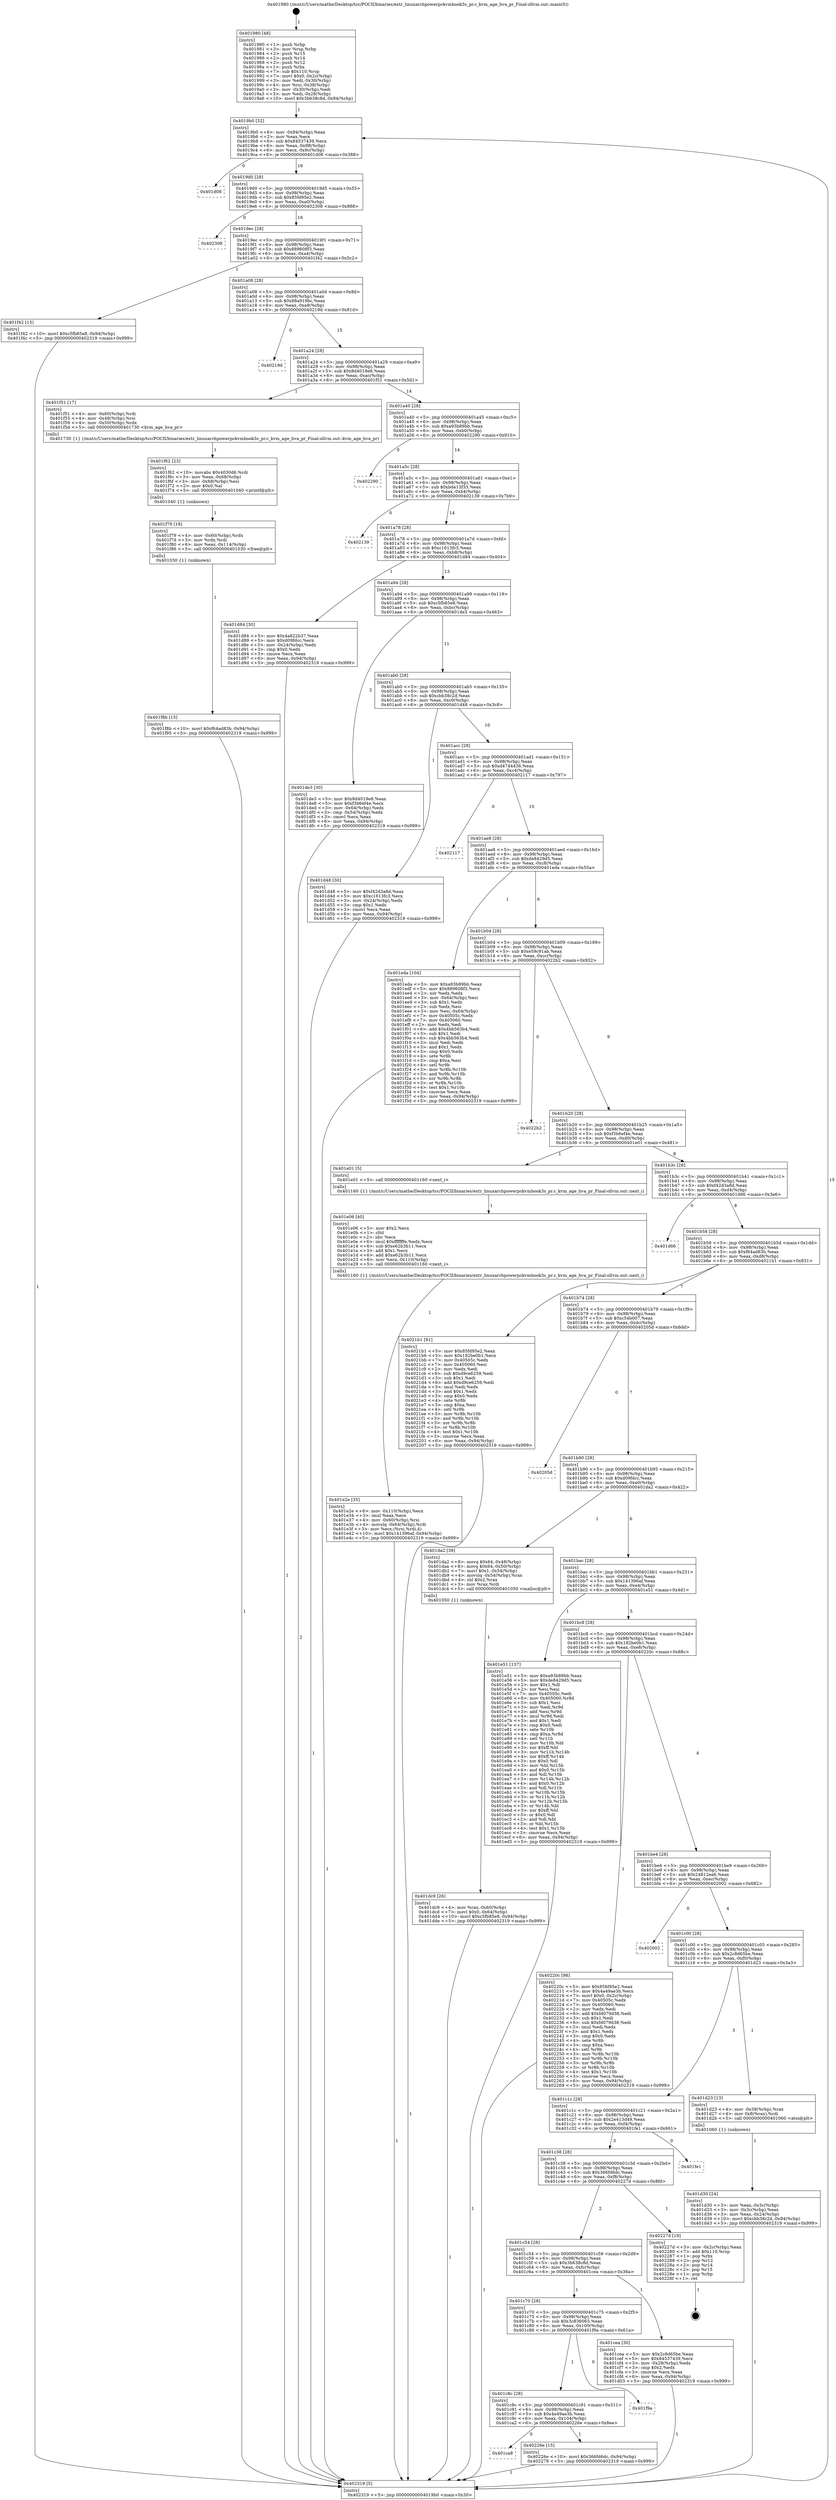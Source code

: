 digraph "0x401980" {
  label = "0x401980 (/mnt/c/Users/mathe/Desktop/tcc/POCII/binaries/extr_linuxarchpowerpckvmbook3s_pr.c_kvm_age_hva_pr_Final-ollvm.out::main(0))"
  labelloc = "t"
  node[shape=record]

  Entry [label="",width=0.3,height=0.3,shape=circle,fillcolor=black,style=filled]
  "0x4019b0" [label="{
     0x4019b0 [32]\l
     | [instrs]\l
     &nbsp;&nbsp;0x4019b0 \<+6\>: mov -0x94(%rbp),%eax\l
     &nbsp;&nbsp;0x4019b6 \<+2\>: mov %eax,%ecx\l
     &nbsp;&nbsp;0x4019b8 \<+6\>: sub $0x84537439,%ecx\l
     &nbsp;&nbsp;0x4019be \<+6\>: mov %eax,-0x98(%rbp)\l
     &nbsp;&nbsp;0x4019c4 \<+6\>: mov %ecx,-0x9c(%rbp)\l
     &nbsp;&nbsp;0x4019ca \<+6\>: je 0000000000401d08 \<main+0x388\>\l
  }"]
  "0x401d08" [label="{
     0x401d08\l
  }", style=dashed]
  "0x4019d0" [label="{
     0x4019d0 [28]\l
     | [instrs]\l
     &nbsp;&nbsp;0x4019d0 \<+5\>: jmp 00000000004019d5 \<main+0x55\>\l
     &nbsp;&nbsp;0x4019d5 \<+6\>: mov -0x98(%rbp),%eax\l
     &nbsp;&nbsp;0x4019db \<+5\>: sub $0x85fd95e2,%eax\l
     &nbsp;&nbsp;0x4019e0 \<+6\>: mov %eax,-0xa0(%rbp)\l
     &nbsp;&nbsp;0x4019e6 \<+6\>: je 0000000000402308 \<main+0x988\>\l
  }"]
  Exit [label="",width=0.3,height=0.3,shape=circle,fillcolor=black,style=filled,peripheries=2]
  "0x402308" [label="{
     0x402308\l
  }", style=dashed]
  "0x4019ec" [label="{
     0x4019ec [28]\l
     | [instrs]\l
     &nbsp;&nbsp;0x4019ec \<+5\>: jmp 00000000004019f1 \<main+0x71\>\l
     &nbsp;&nbsp;0x4019f1 \<+6\>: mov -0x98(%rbp),%eax\l
     &nbsp;&nbsp;0x4019f7 \<+5\>: sub $0x889608f3,%eax\l
     &nbsp;&nbsp;0x4019fc \<+6\>: mov %eax,-0xa4(%rbp)\l
     &nbsp;&nbsp;0x401a02 \<+6\>: je 0000000000401f42 \<main+0x5c2\>\l
  }"]
  "0x401ca8" [label="{
     0x401ca8\l
  }", style=dashed]
  "0x401f42" [label="{
     0x401f42 [15]\l
     | [instrs]\l
     &nbsp;&nbsp;0x401f42 \<+10\>: movl $0xc5fb85e8,-0x94(%rbp)\l
     &nbsp;&nbsp;0x401f4c \<+5\>: jmp 0000000000402319 \<main+0x999\>\l
  }"]
  "0x401a08" [label="{
     0x401a08 [28]\l
     | [instrs]\l
     &nbsp;&nbsp;0x401a08 \<+5\>: jmp 0000000000401a0d \<main+0x8d\>\l
     &nbsp;&nbsp;0x401a0d \<+6\>: mov -0x98(%rbp),%eax\l
     &nbsp;&nbsp;0x401a13 \<+5\>: sub $0x88a919bc,%eax\l
     &nbsp;&nbsp;0x401a18 \<+6\>: mov %eax,-0xa8(%rbp)\l
     &nbsp;&nbsp;0x401a1e \<+6\>: je 000000000040219d \<main+0x81d\>\l
  }"]
  "0x40226e" [label="{
     0x40226e [15]\l
     | [instrs]\l
     &nbsp;&nbsp;0x40226e \<+10\>: movl $0x366fd6dc,-0x94(%rbp)\l
     &nbsp;&nbsp;0x402278 \<+5\>: jmp 0000000000402319 \<main+0x999\>\l
  }"]
  "0x40219d" [label="{
     0x40219d\l
  }", style=dashed]
  "0x401a24" [label="{
     0x401a24 [28]\l
     | [instrs]\l
     &nbsp;&nbsp;0x401a24 \<+5\>: jmp 0000000000401a29 \<main+0xa9\>\l
     &nbsp;&nbsp;0x401a29 \<+6\>: mov -0x98(%rbp),%eax\l
     &nbsp;&nbsp;0x401a2f \<+5\>: sub $0x8d4019e8,%eax\l
     &nbsp;&nbsp;0x401a34 \<+6\>: mov %eax,-0xac(%rbp)\l
     &nbsp;&nbsp;0x401a3a \<+6\>: je 0000000000401f51 \<main+0x5d1\>\l
  }"]
  "0x401c8c" [label="{
     0x401c8c [28]\l
     | [instrs]\l
     &nbsp;&nbsp;0x401c8c \<+5\>: jmp 0000000000401c91 \<main+0x311\>\l
     &nbsp;&nbsp;0x401c91 \<+6\>: mov -0x98(%rbp),%eax\l
     &nbsp;&nbsp;0x401c97 \<+5\>: sub $0x4a49ae3b,%eax\l
     &nbsp;&nbsp;0x401c9c \<+6\>: mov %eax,-0x104(%rbp)\l
     &nbsp;&nbsp;0x401ca2 \<+6\>: je 000000000040226e \<main+0x8ee\>\l
  }"]
  "0x401f51" [label="{
     0x401f51 [17]\l
     | [instrs]\l
     &nbsp;&nbsp;0x401f51 \<+4\>: mov -0x60(%rbp),%rdi\l
     &nbsp;&nbsp;0x401f55 \<+4\>: mov -0x48(%rbp),%rsi\l
     &nbsp;&nbsp;0x401f59 \<+4\>: mov -0x50(%rbp),%rdx\l
     &nbsp;&nbsp;0x401f5d \<+5\>: call 0000000000401730 \<kvm_age_hva_pr\>\l
     | [calls]\l
     &nbsp;&nbsp;0x401730 \{1\} (/mnt/c/Users/mathe/Desktop/tcc/POCII/binaries/extr_linuxarchpowerpckvmbook3s_pr.c_kvm_age_hva_pr_Final-ollvm.out::kvm_age_hva_pr)\l
  }"]
  "0x401a40" [label="{
     0x401a40 [28]\l
     | [instrs]\l
     &nbsp;&nbsp;0x401a40 \<+5\>: jmp 0000000000401a45 \<main+0xc5\>\l
     &nbsp;&nbsp;0x401a45 \<+6\>: mov -0x98(%rbp),%eax\l
     &nbsp;&nbsp;0x401a4b \<+5\>: sub $0xa93b89bb,%eax\l
     &nbsp;&nbsp;0x401a50 \<+6\>: mov %eax,-0xb0(%rbp)\l
     &nbsp;&nbsp;0x401a56 \<+6\>: je 0000000000402290 \<main+0x910\>\l
  }"]
  "0x401f9a" [label="{
     0x401f9a\l
  }", style=dashed]
  "0x402290" [label="{
     0x402290\l
  }", style=dashed]
  "0x401a5c" [label="{
     0x401a5c [28]\l
     | [instrs]\l
     &nbsp;&nbsp;0x401a5c \<+5\>: jmp 0000000000401a61 \<main+0xe1\>\l
     &nbsp;&nbsp;0x401a61 \<+6\>: mov -0x98(%rbp),%eax\l
     &nbsp;&nbsp;0x401a67 \<+5\>: sub $0xbde13f33,%eax\l
     &nbsp;&nbsp;0x401a6c \<+6\>: mov %eax,-0xb4(%rbp)\l
     &nbsp;&nbsp;0x401a72 \<+6\>: je 0000000000402139 \<main+0x7b9\>\l
  }"]
  "0x401f8b" [label="{
     0x401f8b [15]\l
     | [instrs]\l
     &nbsp;&nbsp;0x401f8b \<+10\>: movl $0xf64ad83b,-0x94(%rbp)\l
     &nbsp;&nbsp;0x401f95 \<+5\>: jmp 0000000000402319 \<main+0x999\>\l
  }"]
  "0x402139" [label="{
     0x402139\l
  }", style=dashed]
  "0x401a78" [label="{
     0x401a78 [28]\l
     | [instrs]\l
     &nbsp;&nbsp;0x401a78 \<+5\>: jmp 0000000000401a7d \<main+0xfd\>\l
     &nbsp;&nbsp;0x401a7d \<+6\>: mov -0x98(%rbp),%eax\l
     &nbsp;&nbsp;0x401a83 \<+5\>: sub $0xc1613fc3,%eax\l
     &nbsp;&nbsp;0x401a88 \<+6\>: mov %eax,-0xb8(%rbp)\l
     &nbsp;&nbsp;0x401a8e \<+6\>: je 0000000000401d84 \<main+0x404\>\l
  }"]
  "0x401f79" [label="{
     0x401f79 [18]\l
     | [instrs]\l
     &nbsp;&nbsp;0x401f79 \<+4\>: mov -0x60(%rbp),%rdx\l
     &nbsp;&nbsp;0x401f7d \<+3\>: mov %rdx,%rdi\l
     &nbsp;&nbsp;0x401f80 \<+6\>: mov %eax,-0x114(%rbp)\l
     &nbsp;&nbsp;0x401f86 \<+5\>: call 0000000000401030 \<free@plt\>\l
     | [calls]\l
     &nbsp;&nbsp;0x401030 \{1\} (unknown)\l
  }"]
  "0x401d84" [label="{
     0x401d84 [30]\l
     | [instrs]\l
     &nbsp;&nbsp;0x401d84 \<+5\>: mov $0x4a822b37,%eax\l
     &nbsp;&nbsp;0x401d89 \<+5\>: mov $0xd09fdcc,%ecx\l
     &nbsp;&nbsp;0x401d8e \<+3\>: mov -0x24(%rbp),%edx\l
     &nbsp;&nbsp;0x401d91 \<+3\>: cmp $0x0,%edx\l
     &nbsp;&nbsp;0x401d94 \<+3\>: cmove %ecx,%eax\l
     &nbsp;&nbsp;0x401d97 \<+6\>: mov %eax,-0x94(%rbp)\l
     &nbsp;&nbsp;0x401d9d \<+5\>: jmp 0000000000402319 \<main+0x999\>\l
  }"]
  "0x401a94" [label="{
     0x401a94 [28]\l
     | [instrs]\l
     &nbsp;&nbsp;0x401a94 \<+5\>: jmp 0000000000401a99 \<main+0x119\>\l
     &nbsp;&nbsp;0x401a99 \<+6\>: mov -0x98(%rbp),%eax\l
     &nbsp;&nbsp;0x401a9f \<+5\>: sub $0xc5fb85e8,%eax\l
     &nbsp;&nbsp;0x401aa4 \<+6\>: mov %eax,-0xbc(%rbp)\l
     &nbsp;&nbsp;0x401aaa \<+6\>: je 0000000000401de3 \<main+0x463\>\l
  }"]
  "0x401f62" [label="{
     0x401f62 [23]\l
     | [instrs]\l
     &nbsp;&nbsp;0x401f62 \<+10\>: movabs $0x4030d6,%rdi\l
     &nbsp;&nbsp;0x401f6c \<+3\>: mov %eax,-0x68(%rbp)\l
     &nbsp;&nbsp;0x401f6f \<+3\>: mov -0x68(%rbp),%esi\l
     &nbsp;&nbsp;0x401f72 \<+2\>: mov $0x0,%al\l
     &nbsp;&nbsp;0x401f74 \<+5\>: call 0000000000401040 \<printf@plt\>\l
     | [calls]\l
     &nbsp;&nbsp;0x401040 \{1\} (unknown)\l
  }"]
  "0x401de3" [label="{
     0x401de3 [30]\l
     | [instrs]\l
     &nbsp;&nbsp;0x401de3 \<+5\>: mov $0x8d4019e8,%eax\l
     &nbsp;&nbsp;0x401de8 \<+5\>: mov $0xf3b6ef4e,%ecx\l
     &nbsp;&nbsp;0x401ded \<+3\>: mov -0x64(%rbp),%edx\l
     &nbsp;&nbsp;0x401df0 \<+3\>: cmp -0x54(%rbp),%edx\l
     &nbsp;&nbsp;0x401df3 \<+3\>: cmovl %ecx,%eax\l
     &nbsp;&nbsp;0x401df6 \<+6\>: mov %eax,-0x94(%rbp)\l
     &nbsp;&nbsp;0x401dfc \<+5\>: jmp 0000000000402319 \<main+0x999\>\l
  }"]
  "0x401ab0" [label="{
     0x401ab0 [28]\l
     | [instrs]\l
     &nbsp;&nbsp;0x401ab0 \<+5\>: jmp 0000000000401ab5 \<main+0x135\>\l
     &nbsp;&nbsp;0x401ab5 \<+6\>: mov -0x98(%rbp),%eax\l
     &nbsp;&nbsp;0x401abb \<+5\>: sub $0xcbb38c2d,%eax\l
     &nbsp;&nbsp;0x401ac0 \<+6\>: mov %eax,-0xc0(%rbp)\l
     &nbsp;&nbsp;0x401ac6 \<+6\>: je 0000000000401d48 \<main+0x3c8\>\l
  }"]
  "0x401e2e" [label="{
     0x401e2e [35]\l
     | [instrs]\l
     &nbsp;&nbsp;0x401e2e \<+6\>: mov -0x110(%rbp),%ecx\l
     &nbsp;&nbsp;0x401e34 \<+3\>: imul %eax,%ecx\l
     &nbsp;&nbsp;0x401e37 \<+4\>: mov -0x60(%rbp),%rsi\l
     &nbsp;&nbsp;0x401e3b \<+4\>: movslq -0x64(%rbp),%rdi\l
     &nbsp;&nbsp;0x401e3f \<+3\>: mov %ecx,(%rsi,%rdi,4)\l
     &nbsp;&nbsp;0x401e42 \<+10\>: movl $0x141396af,-0x94(%rbp)\l
     &nbsp;&nbsp;0x401e4c \<+5\>: jmp 0000000000402319 \<main+0x999\>\l
  }"]
  "0x401d48" [label="{
     0x401d48 [30]\l
     | [instrs]\l
     &nbsp;&nbsp;0x401d48 \<+5\>: mov $0xf42d3a8d,%eax\l
     &nbsp;&nbsp;0x401d4d \<+5\>: mov $0xc1613fc3,%ecx\l
     &nbsp;&nbsp;0x401d52 \<+3\>: mov -0x24(%rbp),%edx\l
     &nbsp;&nbsp;0x401d55 \<+3\>: cmp $0x1,%edx\l
     &nbsp;&nbsp;0x401d58 \<+3\>: cmovl %ecx,%eax\l
     &nbsp;&nbsp;0x401d5b \<+6\>: mov %eax,-0x94(%rbp)\l
     &nbsp;&nbsp;0x401d61 \<+5\>: jmp 0000000000402319 \<main+0x999\>\l
  }"]
  "0x401acc" [label="{
     0x401acc [28]\l
     | [instrs]\l
     &nbsp;&nbsp;0x401acc \<+5\>: jmp 0000000000401ad1 \<main+0x151\>\l
     &nbsp;&nbsp;0x401ad1 \<+6\>: mov -0x98(%rbp),%eax\l
     &nbsp;&nbsp;0x401ad7 \<+5\>: sub $0xd4744436,%eax\l
     &nbsp;&nbsp;0x401adc \<+6\>: mov %eax,-0xc4(%rbp)\l
     &nbsp;&nbsp;0x401ae2 \<+6\>: je 0000000000402117 \<main+0x797\>\l
  }"]
  "0x401e06" [label="{
     0x401e06 [40]\l
     | [instrs]\l
     &nbsp;&nbsp;0x401e06 \<+5\>: mov $0x2,%ecx\l
     &nbsp;&nbsp;0x401e0b \<+1\>: cltd\l
     &nbsp;&nbsp;0x401e0c \<+2\>: idiv %ecx\l
     &nbsp;&nbsp;0x401e0e \<+6\>: imul $0xfffffffe,%edx,%ecx\l
     &nbsp;&nbsp;0x401e14 \<+6\>: sub $0xe62b3b11,%ecx\l
     &nbsp;&nbsp;0x401e1a \<+3\>: add $0x1,%ecx\l
     &nbsp;&nbsp;0x401e1d \<+6\>: add $0xe62b3b11,%ecx\l
     &nbsp;&nbsp;0x401e23 \<+6\>: mov %ecx,-0x110(%rbp)\l
     &nbsp;&nbsp;0x401e29 \<+5\>: call 0000000000401160 \<next_i\>\l
     | [calls]\l
     &nbsp;&nbsp;0x401160 \{1\} (/mnt/c/Users/mathe/Desktop/tcc/POCII/binaries/extr_linuxarchpowerpckvmbook3s_pr.c_kvm_age_hva_pr_Final-ollvm.out::next_i)\l
  }"]
  "0x402117" [label="{
     0x402117\l
  }", style=dashed]
  "0x401ae8" [label="{
     0x401ae8 [28]\l
     | [instrs]\l
     &nbsp;&nbsp;0x401ae8 \<+5\>: jmp 0000000000401aed \<main+0x16d\>\l
     &nbsp;&nbsp;0x401aed \<+6\>: mov -0x98(%rbp),%eax\l
     &nbsp;&nbsp;0x401af3 \<+5\>: sub $0xde8429d5,%eax\l
     &nbsp;&nbsp;0x401af8 \<+6\>: mov %eax,-0xc8(%rbp)\l
     &nbsp;&nbsp;0x401afe \<+6\>: je 0000000000401eda \<main+0x55a\>\l
  }"]
  "0x401dc9" [label="{
     0x401dc9 [26]\l
     | [instrs]\l
     &nbsp;&nbsp;0x401dc9 \<+4\>: mov %rax,-0x60(%rbp)\l
     &nbsp;&nbsp;0x401dcd \<+7\>: movl $0x0,-0x64(%rbp)\l
     &nbsp;&nbsp;0x401dd4 \<+10\>: movl $0xc5fb85e8,-0x94(%rbp)\l
     &nbsp;&nbsp;0x401dde \<+5\>: jmp 0000000000402319 \<main+0x999\>\l
  }"]
  "0x401eda" [label="{
     0x401eda [104]\l
     | [instrs]\l
     &nbsp;&nbsp;0x401eda \<+5\>: mov $0xa93b89bb,%eax\l
     &nbsp;&nbsp;0x401edf \<+5\>: mov $0x889608f3,%ecx\l
     &nbsp;&nbsp;0x401ee4 \<+2\>: xor %edx,%edx\l
     &nbsp;&nbsp;0x401ee6 \<+3\>: mov -0x64(%rbp),%esi\l
     &nbsp;&nbsp;0x401ee9 \<+3\>: sub $0x1,%edx\l
     &nbsp;&nbsp;0x401eec \<+2\>: sub %edx,%esi\l
     &nbsp;&nbsp;0x401eee \<+3\>: mov %esi,-0x64(%rbp)\l
     &nbsp;&nbsp;0x401ef1 \<+7\>: mov 0x40505c,%edx\l
     &nbsp;&nbsp;0x401ef8 \<+7\>: mov 0x405060,%esi\l
     &nbsp;&nbsp;0x401eff \<+2\>: mov %edx,%edi\l
     &nbsp;&nbsp;0x401f01 \<+6\>: add $0x4bb563b4,%edi\l
     &nbsp;&nbsp;0x401f07 \<+3\>: sub $0x1,%edi\l
     &nbsp;&nbsp;0x401f0a \<+6\>: sub $0x4bb563b4,%edi\l
     &nbsp;&nbsp;0x401f10 \<+3\>: imul %edi,%edx\l
     &nbsp;&nbsp;0x401f13 \<+3\>: and $0x1,%edx\l
     &nbsp;&nbsp;0x401f16 \<+3\>: cmp $0x0,%edx\l
     &nbsp;&nbsp;0x401f19 \<+4\>: sete %r8b\l
     &nbsp;&nbsp;0x401f1d \<+3\>: cmp $0xa,%esi\l
     &nbsp;&nbsp;0x401f20 \<+4\>: setl %r9b\l
     &nbsp;&nbsp;0x401f24 \<+3\>: mov %r8b,%r10b\l
     &nbsp;&nbsp;0x401f27 \<+3\>: and %r9b,%r10b\l
     &nbsp;&nbsp;0x401f2a \<+3\>: xor %r9b,%r8b\l
     &nbsp;&nbsp;0x401f2d \<+3\>: or %r8b,%r10b\l
     &nbsp;&nbsp;0x401f30 \<+4\>: test $0x1,%r10b\l
     &nbsp;&nbsp;0x401f34 \<+3\>: cmovne %ecx,%eax\l
     &nbsp;&nbsp;0x401f37 \<+6\>: mov %eax,-0x94(%rbp)\l
     &nbsp;&nbsp;0x401f3d \<+5\>: jmp 0000000000402319 \<main+0x999\>\l
  }"]
  "0x401b04" [label="{
     0x401b04 [28]\l
     | [instrs]\l
     &nbsp;&nbsp;0x401b04 \<+5\>: jmp 0000000000401b09 \<main+0x189\>\l
     &nbsp;&nbsp;0x401b09 \<+6\>: mov -0x98(%rbp),%eax\l
     &nbsp;&nbsp;0x401b0f \<+5\>: sub $0xe59c91ab,%eax\l
     &nbsp;&nbsp;0x401b14 \<+6\>: mov %eax,-0xcc(%rbp)\l
     &nbsp;&nbsp;0x401b1a \<+6\>: je 00000000004022b2 \<main+0x932\>\l
  }"]
  "0x401d30" [label="{
     0x401d30 [24]\l
     | [instrs]\l
     &nbsp;&nbsp;0x401d30 \<+3\>: mov %eax,-0x3c(%rbp)\l
     &nbsp;&nbsp;0x401d33 \<+3\>: mov -0x3c(%rbp),%eax\l
     &nbsp;&nbsp;0x401d36 \<+3\>: mov %eax,-0x24(%rbp)\l
     &nbsp;&nbsp;0x401d39 \<+10\>: movl $0xcbb38c2d,-0x94(%rbp)\l
     &nbsp;&nbsp;0x401d43 \<+5\>: jmp 0000000000402319 \<main+0x999\>\l
  }"]
  "0x4022b2" [label="{
     0x4022b2\l
  }", style=dashed]
  "0x401b20" [label="{
     0x401b20 [28]\l
     | [instrs]\l
     &nbsp;&nbsp;0x401b20 \<+5\>: jmp 0000000000401b25 \<main+0x1a5\>\l
     &nbsp;&nbsp;0x401b25 \<+6\>: mov -0x98(%rbp),%eax\l
     &nbsp;&nbsp;0x401b2b \<+5\>: sub $0xf3b6ef4e,%eax\l
     &nbsp;&nbsp;0x401b30 \<+6\>: mov %eax,-0xd0(%rbp)\l
     &nbsp;&nbsp;0x401b36 \<+6\>: je 0000000000401e01 \<main+0x481\>\l
  }"]
  "0x401980" [label="{
     0x401980 [48]\l
     | [instrs]\l
     &nbsp;&nbsp;0x401980 \<+1\>: push %rbp\l
     &nbsp;&nbsp;0x401981 \<+3\>: mov %rsp,%rbp\l
     &nbsp;&nbsp;0x401984 \<+2\>: push %r15\l
     &nbsp;&nbsp;0x401986 \<+2\>: push %r14\l
     &nbsp;&nbsp;0x401988 \<+2\>: push %r12\l
     &nbsp;&nbsp;0x40198a \<+1\>: push %rbx\l
     &nbsp;&nbsp;0x40198b \<+7\>: sub $0x110,%rsp\l
     &nbsp;&nbsp;0x401992 \<+7\>: movl $0x0,-0x2c(%rbp)\l
     &nbsp;&nbsp;0x401999 \<+3\>: mov %edi,-0x30(%rbp)\l
     &nbsp;&nbsp;0x40199c \<+4\>: mov %rsi,-0x38(%rbp)\l
     &nbsp;&nbsp;0x4019a0 \<+3\>: mov -0x30(%rbp),%edi\l
     &nbsp;&nbsp;0x4019a3 \<+3\>: mov %edi,-0x28(%rbp)\l
     &nbsp;&nbsp;0x4019a6 \<+10\>: movl $0x3b638c8d,-0x94(%rbp)\l
  }"]
  "0x401e01" [label="{
     0x401e01 [5]\l
     | [instrs]\l
     &nbsp;&nbsp;0x401e01 \<+5\>: call 0000000000401160 \<next_i\>\l
     | [calls]\l
     &nbsp;&nbsp;0x401160 \{1\} (/mnt/c/Users/mathe/Desktop/tcc/POCII/binaries/extr_linuxarchpowerpckvmbook3s_pr.c_kvm_age_hva_pr_Final-ollvm.out::next_i)\l
  }"]
  "0x401b3c" [label="{
     0x401b3c [28]\l
     | [instrs]\l
     &nbsp;&nbsp;0x401b3c \<+5\>: jmp 0000000000401b41 \<main+0x1c1\>\l
     &nbsp;&nbsp;0x401b41 \<+6\>: mov -0x98(%rbp),%eax\l
     &nbsp;&nbsp;0x401b47 \<+5\>: sub $0xf42d3a8d,%eax\l
     &nbsp;&nbsp;0x401b4c \<+6\>: mov %eax,-0xd4(%rbp)\l
     &nbsp;&nbsp;0x401b52 \<+6\>: je 0000000000401d66 \<main+0x3e6\>\l
  }"]
  "0x402319" [label="{
     0x402319 [5]\l
     | [instrs]\l
     &nbsp;&nbsp;0x402319 \<+5\>: jmp 00000000004019b0 \<main+0x30\>\l
  }"]
  "0x401d66" [label="{
     0x401d66\l
  }", style=dashed]
  "0x401b58" [label="{
     0x401b58 [28]\l
     | [instrs]\l
     &nbsp;&nbsp;0x401b58 \<+5\>: jmp 0000000000401b5d \<main+0x1dd\>\l
     &nbsp;&nbsp;0x401b5d \<+6\>: mov -0x98(%rbp),%eax\l
     &nbsp;&nbsp;0x401b63 \<+5\>: sub $0xf64ad83b,%eax\l
     &nbsp;&nbsp;0x401b68 \<+6\>: mov %eax,-0xd8(%rbp)\l
     &nbsp;&nbsp;0x401b6e \<+6\>: je 00000000004021b1 \<main+0x831\>\l
  }"]
  "0x401c70" [label="{
     0x401c70 [28]\l
     | [instrs]\l
     &nbsp;&nbsp;0x401c70 \<+5\>: jmp 0000000000401c75 \<main+0x2f5\>\l
     &nbsp;&nbsp;0x401c75 \<+6\>: mov -0x98(%rbp),%eax\l
     &nbsp;&nbsp;0x401c7b \<+5\>: sub $0x3c836063,%eax\l
     &nbsp;&nbsp;0x401c80 \<+6\>: mov %eax,-0x100(%rbp)\l
     &nbsp;&nbsp;0x401c86 \<+6\>: je 0000000000401f9a \<main+0x61a\>\l
  }"]
  "0x4021b1" [label="{
     0x4021b1 [91]\l
     | [instrs]\l
     &nbsp;&nbsp;0x4021b1 \<+5\>: mov $0x85fd95e2,%eax\l
     &nbsp;&nbsp;0x4021b6 \<+5\>: mov $0x182be0b1,%ecx\l
     &nbsp;&nbsp;0x4021bb \<+7\>: mov 0x40505c,%edx\l
     &nbsp;&nbsp;0x4021c2 \<+7\>: mov 0x405060,%esi\l
     &nbsp;&nbsp;0x4021c9 \<+2\>: mov %edx,%edi\l
     &nbsp;&nbsp;0x4021cb \<+6\>: sub $0xd9ce6259,%edi\l
     &nbsp;&nbsp;0x4021d1 \<+3\>: sub $0x1,%edi\l
     &nbsp;&nbsp;0x4021d4 \<+6\>: add $0xd9ce6259,%edi\l
     &nbsp;&nbsp;0x4021da \<+3\>: imul %edi,%edx\l
     &nbsp;&nbsp;0x4021dd \<+3\>: and $0x1,%edx\l
     &nbsp;&nbsp;0x4021e0 \<+3\>: cmp $0x0,%edx\l
     &nbsp;&nbsp;0x4021e3 \<+4\>: sete %r8b\l
     &nbsp;&nbsp;0x4021e7 \<+3\>: cmp $0xa,%esi\l
     &nbsp;&nbsp;0x4021ea \<+4\>: setl %r9b\l
     &nbsp;&nbsp;0x4021ee \<+3\>: mov %r8b,%r10b\l
     &nbsp;&nbsp;0x4021f1 \<+3\>: and %r9b,%r10b\l
     &nbsp;&nbsp;0x4021f4 \<+3\>: xor %r9b,%r8b\l
     &nbsp;&nbsp;0x4021f7 \<+3\>: or %r8b,%r10b\l
     &nbsp;&nbsp;0x4021fa \<+4\>: test $0x1,%r10b\l
     &nbsp;&nbsp;0x4021fe \<+3\>: cmovne %ecx,%eax\l
     &nbsp;&nbsp;0x402201 \<+6\>: mov %eax,-0x94(%rbp)\l
     &nbsp;&nbsp;0x402207 \<+5\>: jmp 0000000000402319 \<main+0x999\>\l
  }"]
  "0x401b74" [label="{
     0x401b74 [28]\l
     | [instrs]\l
     &nbsp;&nbsp;0x401b74 \<+5\>: jmp 0000000000401b79 \<main+0x1f9\>\l
     &nbsp;&nbsp;0x401b79 \<+6\>: mov -0x98(%rbp),%eax\l
     &nbsp;&nbsp;0x401b7f \<+5\>: sub $0xc54b007,%eax\l
     &nbsp;&nbsp;0x401b84 \<+6\>: mov %eax,-0xdc(%rbp)\l
     &nbsp;&nbsp;0x401b8a \<+6\>: je 000000000040205d \<main+0x6dd\>\l
  }"]
  "0x401cea" [label="{
     0x401cea [30]\l
     | [instrs]\l
     &nbsp;&nbsp;0x401cea \<+5\>: mov $0x2c8d65be,%eax\l
     &nbsp;&nbsp;0x401cef \<+5\>: mov $0x84537439,%ecx\l
     &nbsp;&nbsp;0x401cf4 \<+3\>: mov -0x28(%rbp),%edx\l
     &nbsp;&nbsp;0x401cf7 \<+3\>: cmp $0x2,%edx\l
     &nbsp;&nbsp;0x401cfa \<+3\>: cmovne %ecx,%eax\l
     &nbsp;&nbsp;0x401cfd \<+6\>: mov %eax,-0x94(%rbp)\l
     &nbsp;&nbsp;0x401d03 \<+5\>: jmp 0000000000402319 \<main+0x999\>\l
  }"]
  "0x40205d" [label="{
     0x40205d\l
  }", style=dashed]
  "0x401b90" [label="{
     0x401b90 [28]\l
     | [instrs]\l
     &nbsp;&nbsp;0x401b90 \<+5\>: jmp 0000000000401b95 \<main+0x215\>\l
     &nbsp;&nbsp;0x401b95 \<+6\>: mov -0x98(%rbp),%eax\l
     &nbsp;&nbsp;0x401b9b \<+5\>: sub $0xd09fdcc,%eax\l
     &nbsp;&nbsp;0x401ba0 \<+6\>: mov %eax,-0xe0(%rbp)\l
     &nbsp;&nbsp;0x401ba6 \<+6\>: je 0000000000401da2 \<main+0x422\>\l
  }"]
  "0x401c54" [label="{
     0x401c54 [28]\l
     | [instrs]\l
     &nbsp;&nbsp;0x401c54 \<+5\>: jmp 0000000000401c59 \<main+0x2d9\>\l
     &nbsp;&nbsp;0x401c59 \<+6\>: mov -0x98(%rbp),%eax\l
     &nbsp;&nbsp;0x401c5f \<+5\>: sub $0x3b638c8d,%eax\l
     &nbsp;&nbsp;0x401c64 \<+6\>: mov %eax,-0xfc(%rbp)\l
     &nbsp;&nbsp;0x401c6a \<+6\>: je 0000000000401cea \<main+0x36a\>\l
  }"]
  "0x401da2" [label="{
     0x401da2 [39]\l
     | [instrs]\l
     &nbsp;&nbsp;0x401da2 \<+8\>: movq $0x64,-0x48(%rbp)\l
     &nbsp;&nbsp;0x401daa \<+8\>: movq $0x64,-0x50(%rbp)\l
     &nbsp;&nbsp;0x401db2 \<+7\>: movl $0x1,-0x54(%rbp)\l
     &nbsp;&nbsp;0x401db9 \<+4\>: movslq -0x54(%rbp),%rax\l
     &nbsp;&nbsp;0x401dbd \<+4\>: shl $0x2,%rax\l
     &nbsp;&nbsp;0x401dc1 \<+3\>: mov %rax,%rdi\l
     &nbsp;&nbsp;0x401dc4 \<+5\>: call 0000000000401050 \<malloc@plt\>\l
     | [calls]\l
     &nbsp;&nbsp;0x401050 \{1\} (unknown)\l
  }"]
  "0x401bac" [label="{
     0x401bac [28]\l
     | [instrs]\l
     &nbsp;&nbsp;0x401bac \<+5\>: jmp 0000000000401bb1 \<main+0x231\>\l
     &nbsp;&nbsp;0x401bb1 \<+6\>: mov -0x98(%rbp),%eax\l
     &nbsp;&nbsp;0x401bb7 \<+5\>: sub $0x141396af,%eax\l
     &nbsp;&nbsp;0x401bbc \<+6\>: mov %eax,-0xe4(%rbp)\l
     &nbsp;&nbsp;0x401bc2 \<+6\>: je 0000000000401e51 \<main+0x4d1\>\l
  }"]
  "0x40227d" [label="{
     0x40227d [19]\l
     | [instrs]\l
     &nbsp;&nbsp;0x40227d \<+3\>: mov -0x2c(%rbp),%eax\l
     &nbsp;&nbsp;0x402280 \<+7\>: add $0x110,%rsp\l
     &nbsp;&nbsp;0x402287 \<+1\>: pop %rbx\l
     &nbsp;&nbsp;0x402288 \<+2\>: pop %r12\l
     &nbsp;&nbsp;0x40228a \<+2\>: pop %r14\l
     &nbsp;&nbsp;0x40228c \<+2\>: pop %r15\l
     &nbsp;&nbsp;0x40228e \<+1\>: pop %rbp\l
     &nbsp;&nbsp;0x40228f \<+1\>: ret\l
  }"]
  "0x401e51" [label="{
     0x401e51 [137]\l
     | [instrs]\l
     &nbsp;&nbsp;0x401e51 \<+5\>: mov $0xa93b89bb,%eax\l
     &nbsp;&nbsp;0x401e56 \<+5\>: mov $0xde8429d5,%ecx\l
     &nbsp;&nbsp;0x401e5b \<+2\>: mov $0x1,%dl\l
     &nbsp;&nbsp;0x401e5d \<+2\>: xor %esi,%esi\l
     &nbsp;&nbsp;0x401e5f \<+7\>: mov 0x40505c,%edi\l
     &nbsp;&nbsp;0x401e66 \<+8\>: mov 0x405060,%r8d\l
     &nbsp;&nbsp;0x401e6e \<+3\>: sub $0x1,%esi\l
     &nbsp;&nbsp;0x401e71 \<+3\>: mov %edi,%r9d\l
     &nbsp;&nbsp;0x401e74 \<+3\>: add %esi,%r9d\l
     &nbsp;&nbsp;0x401e77 \<+4\>: imul %r9d,%edi\l
     &nbsp;&nbsp;0x401e7b \<+3\>: and $0x1,%edi\l
     &nbsp;&nbsp;0x401e7e \<+3\>: cmp $0x0,%edi\l
     &nbsp;&nbsp;0x401e81 \<+4\>: sete %r10b\l
     &nbsp;&nbsp;0x401e85 \<+4\>: cmp $0xa,%r8d\l
     &nbsp;&nbsp;0x401e89 \<+4\>: setl %r11b\l
     &nbsp;&nbsp;0x401e8d \<+3\>: mov %r10b,%bl\l
     &nbsp;&nbsp;0x401e90 \<+3\>: xor $0xff,%bl\l
     &nbsp;&nbsp;0x401e93 \<+3\>: mov %r11b,%r14b\l
     &nbsp;&nbsp;0x401e96 \<+4\>: xor $0xff,%r14b\l
     &nbsp;&nbsp;0x401e9a \<+3\>: xor $0x0,%dl\l
     &nbsp;&nbsp;0x401e9d \<+3\>: mov %bl,%r15b\l
     &nbsp;&nbsp;0x401ea0 \<+4\>: and $0x0,%r15b\l
     &nbsp;&nbsp;0x401ea4 \<+3\>: and %dl,%r10b\l
     &nbsp;&nbsp;0x401ea7 \<+3\>: mov %r14b,%r12b\l
     &nbsp;&nbsp;0x401eaa \<+4\>: and $0x0,%r12b\l
     &nbsp;&nbsp;0x401eae \<+3\>: and %dl,%r11b\l
     &nbsp;&nbsp;0x401eb1 \<+3\>: or %r10b,%r15b\l
     &nbsp;&nbsp;0x401eb4 \<+3\>: or %r11b,%r12b\l
     &nbsp;&nbsp;0x401eb7 \<+3\>: xor %r12b,%r15b\l
     &nbsp;&nbsp;0x401eba \<+3\>: or %r14b,%bl\l
     &nbsp;&nbsp;0x401ebd \<+3\>: xor $0xff,%bl\l
     &nbsp;&nbsp;0x401ec0 \<+3\>: or $0x0,%dl\l
     &nbsp;&nbsp;0x401ec3 \<+2\>: and %dl,%bl\l
     &nbsp;&nbsp;0x401ec5 \<+3\>: or %bl,%r15b\l
     &nbsp;&nbsp;0x401ec8 \<+4\>: test $0x1,%r15b\l
     &nbsp;&nbsp;0x401ecc \<+3\>: cmovne %ecx,%eax\l
     &nbsp;&nbsp;0x401ecf \<+6\>: mov %eax,-0x94(%rbp)\l
     &nbsp;&nbsp;0x401ed5 \<+5\>: jmp 0000000000402319 \<main+0x999\>\l
  }"]
  "0x401bc8" [label="{
     0x401bc8 [28]\l
     | [instrs]\l
     &nbsp;&nbsp;0x401bc8 \<+5\>: jmp 0000000000401bcd \<main+0x24d\>\l
     &nbsp;&nbsp;0x401bcd \<+6\>: mov -0x98(%rbp),%eax\l
     &nbsp;&nbsp;0x401bd3 \<+5\>: sub $0x182be0b1,%eax\l
     &nbsp;&nbsp;0x401bd8 \<+6\>: mov %eax,-0xe8(%rbp)\l
     &nbsp;&nbsp;0x401bde \<+6\>: je 000000000040220c \<main+0x88c\>\l
  }"]
  "0x401c38" [label="{
     0x401c38 [28]\l
     | [instrs]\l
     &nbsp;&nbsp;0x401c38 \<+5\>: jmp 0000000000401c3d \<main+0x2bd\>\l
     &nbsp;&nbsp;0x401c3d \<+6\>: mov -0x98(%rbp),%eax\l
     &nbsp;&nbsp;0x401c43 \<+5\>: sub $0x366fd6dc,%eax\l
     &nbsp;&nbsp;0x401c48 \<+6\>: mov %eax,-0xf8(%rbp)\l
     &nbsp;&nbsp;0x401c4e \<+6\>: je 000000000040227d \<main+0x8fd\>\l
  }"]
  "0x40220c" [label="{
     0x40220c [98]\l
     | [instrs]\l
     &nbsp;&nbsp;0x40220c \<+5\>: mov $0x85fd95e2,%eax\l
     &nbsp;&nbsp;0x402211 \<+5\>: mov $0x4a49ae3b,%ecx\l
     &nbsp;&nbsp;0x402216 \<+7\>: movl $0x0,-0x2c(%rbp)\l
     &nbsp;&nbsp;0x40221d \<+7\>: mov 0x40505c,%edx\l
     &nbsp;&nbsp;0x402224 \<+7\>: mov 0x405060,%esi\l
     &nbsp;&nbsp;0x40222b \<+2\>: mov %edx,%edi\l
     &nbsp;&nbsp;0x40222d \<+6\>: add $0xfd079d38,%edi\l
     &nbsp;&nbsp;0x402233 \<+3\>: sub $0x1,%edi\l
     &nbsp;&nbsp;0x402236 \<+6\>: sub $0xfd079d38,%edi\l
     &nbsp;&nbsp;0x40223c \<+3\>: imul %edi,%edx\l
     &nbsp;&nbsp;0x40223f \<+3\>: and $0x1,%edx\l
     &nbsp;&nbsp;0x402242 \<+3\>: cmp $0x0,%edx\l
     &nbsp;&nbsp;0x402245 \<+4\>: sete %r8b\l
     &nbsp;&nbsp;0x402249 \<+3\>: cmp $0xa,%esi\l
     &nbsp;&nbsp;0x40224c \<+4\>: setl %r9b\l
     &nbsp;&nbsp;0x402250 \<+3\>: mov %r8b,%r10b\l
     &nbsp;&nbsp;0x402253 \<+3\>: and %r9b,%r10b\l
     &nbsp;&nbsp;0x402256 \<+3\>: xor %r9b,%r8b\l
     &nbsp;&nbsp;0x402259 \<+3\>: or %r8b,%r10b\l
     &nbsp;&nbsp;0x40225c \<+4\>: test $0x1,%r10b\l
     &nbsp;&nbsp;0x402260 \<+3\>: cmovne %ecx,%eax\l
     &nbsp;&nbsp;0x402263 \<+6\>: mov %eax,-0x94(%rbp)\l
     &nbsp;&nbsp;0x402269 \<+5\>: jmp 0000000000402319 \<main+0x999\>\l
  }"]
  "0x401be4" [label="{
     0x401be4 [28]\l
     | [instrs]\l
     &nbsp;&nbsp;0x401be4 \<+5\>: jmp 0000000000401be9 \<main+0x269\>\l
     &nbsp;&nbsp;0x401be9 \<+6\>: mov -0x98(%rbp),%eax\l
     &nbsp;&nbsp;0x401bef \<+5\>: sub $0x24812ea6,%eax\l
     &nbsp;&nbsp;0x401bf4 \<+6\>: mov %eax,-0xec(%rbp)\l
     &nbsp;&nbsp;0x401bfa \<+6\>: je 0000000000402002 \<main+0x682\>\l
  }"]
  "0x401fe1" [label="{
     0x401fe1\l
  }", style=dashed]
  "0x402002" [label="{
     0x402002\l
  }", style=dashed]
  "0x401c00" [label="{
     0x401c00 [28]\l
     | [instrs]\l
     &nbsp;&nbsp;0x401c00 \<+5\>: jmp 0000000000401c05 \<main+0x285\>\l
     &nbsp;&nbsp;0x401c05 \<+6\>: mov -0x98(%rbp),%eax\l
     &nbsp;&nbsp;0x401c0b \<+5\>: sub $0x2c8d65be,%eax\l
     &nbsp;&nbsp;0x401c10 \<+6\>: mov %eax,-0xf0(%rbp)\l
     &nbsp;&nbsp;0x401c16 \<+6\>: je 0000000000401d23 \<main+0x3a3\>\l
  }"]
  "0x401c1c" [label="{
     0x401c1c [28]\l
     | [instrs]\l
     &nbsp;&nbsp;0x401c1c \<+5\>: jmp 0000000000401c21 \<main+0x2a1\>\l
     &nbsp;&nbsp;0x401c21 \<+6\>: mov -0x98(%rbp),%eax\l
     &nbsp;&nbsp;0x401c27 \<+5\>: sub $0x2e413d49,%eax\l
     &nbsp;&nbsp;0x401c2c \<+6\>: mov %eax,-0xf4(%rbp)\l
     &nbsp;&nbsp;0x401c32 \<+6\>: je 0000000000401fe1 \<main+0x661\>\l
  }"]
  "0x401d23" [label="{
     0x401d23 [13]\l
     | [instrs]\l
     &nbsp;&nbsp;0x401d23 \<+4\>: mov -0x38(%rbp),%rax\l
     &nbsp;&nbsp;0x401d27 \<+4\>: mov 0x8(%rax),%rdi\l
     &nbsp;&nbsp;0x401d2b \<+5\>: call 0000000000401060 \<atoi@plt\>\l
     | [calls]\l
     &nbsp;&nbsp;0x401060 \{1\} (unknown)\l
  }"]
  Entry -> "0x401980" [label=" 1"]
  "0x4019b0" -> "0x401d08" [label=" 0"]
  "0x4019b0" -> "0x4019d0" [label=" 16"]
  "0x40227d" -> Exit [label=" 1"]
  "0x4019d0" -> "0x402308" [label=" 0"]
  "0x4019d0" -> "0x4019ec" [label=" 16"]
  "0x40226e" -> "0x402319" [label=" 1"]
  "0x4019ec" -> "0x401f42" [label=" 1"]
  "0x4019ec" -> "0x401a08" [label=" 15"]
  "0x401c8c" -> "0x401ca8" [label=" 0"]
  "0x401a08" -> "0x40219d" [label=" 0"]
  "0x401a08" -> "0x401a24" [label=" 15"]
  "0x401c8c" -> "0x40226e" [label=" 1"]
  "0x401a24" -> "0x401f51" [label=" 1"]
  "0x401a24" -> "0x401a40" [label=" 14"]
  "0x401c70" -> "0x401c8c" [label=" 1"]
  "0x401a40" -> "0x402290" [label=" 0"]
  "0x401a40" -> "0x401a5c" [label=" 14"]
  "0x401c70" -> "0x401f9a" [label=" 0"]
  "0x401a5c" -> "0x402139" [label=" 0"]
  "0x401a5c" -> "0x401a78" [label=" 14"]
  "0x40220c" -> "0x402319" [label=" 1"]
  "0x401a78" -> "0x401d84" [label=" 1"]
  "0x401a78" -> "0x401a94" [label=" 13"]
  "0x4021b1" -> "0x402319" [label=" 1"]
  "0x401a94" -> "0x401de3" [label=" 2"]
  "0x401a94" -> "0x401ab0" [label=" 11"]
  "0x401f8b" -> "0x402319" [label=" 1"]
  "0x401ab0" -> "0x401d48" [label=" 1"]
  "0x401ab0" -> "0x401acc" [label=" 10"]
  "0x401f79" -> "0x401f8b" [label=" 1"]
  "0x401acc" -> "0x402117" [label=" 0"]
  "0x401acc" -> "0x401ae8" [label=" 10"]
  "0x401f62" -> "0x401f79" [label=" 1"]
  "0x401ae8" -> "0x401eda" [label=" 1"]
  "0x401ae8" -> "0x401b04" [label=" 9"]
  "0x401f51" -> "0x401f62" [label=" 1"]
  "0x401b04" -> "0x4022b2" [label=" 0"]
  "0x401b04" -> "0x401b20" [label=" 9"]
  "0x401f42" -> "0x402319" [label=" 1"]
  "0x401b20" -> "0x401e01" [label=" 1"]
  "0x401b20" -> "0x401b3c" [label=" 8"]
  "0x401eda" -> "0x402319" [label=" 1"]
  "0x401b3c" -> "0x401d66" [label=" 0"]
  "0x401b3c" -> "0x401b58" [label=" 8"]
  "0x401e51" -> "0x402319" [label=" 1"]
  "0x401b58" -> "0x4021b1" [label=" 1"]
  "0x401b58" -> "0x401b74" [label=" 7"]
  "0x401e2e" -> "0x402319" [label=" 1"]
  "0x401b74" -> "0x40205d" [label=" 0"]
  "0x401b74" -> "0x401b90" [label=" 7"]
  "0x401e06" -> "0x401e2e" [label=" 1"]
  "0x401b90" -> "0x401da2" [label=" 1"]
  "0x401b90" -> "0x401bac" [label=" 6"]
  "0x401de3" -> "0x402319" [label=" 2"]
  "0x401bac" -> "0x401e51" [label=" 1"]
  "0x401bac" -> "0x401bc8" [label=" 5"]
  "0x401dc9" -> "0x402319" [label=" 1"]
  "0x401bc8" -> "0x40220c" [label=" 1"]
  "0x401bc8" -> "0x401be4" [label=" 4"]
  "0x401d84" -> "0x402319" [label=" 1"]
  "0x401be4" -> "0x402002" [label=" 0"]
  "0x401be4" -> "0x401c00" [label=" 4"]
  "0x401d48" -> "0x402319" [label=" 1"]
  "0x401c00" -> "0x401d23" [label=" 1"]
  "0x401c00" -> "0x401c1c" [label=" 3"]
  "0x401d30" -> "0x402319" [label=" 1"]
  "0x401c1c" -> "0x401fe1" [label=" 0"]
  "0x401c1c" -> "0x401c38" [label=" 3"]
  "0x401da2" -> "0x401dc9" [label=" 1"]
  "0x401c38" -> "0x40227d" [label=" 1"]
  "0x401c38" -> "0x401c54" [label=" 2"]
  "0x401e01" -> "0x401e06" [label=" 1"]
  "0x401c54" -> "0x401cea" [label=" 1"]
  "0x401c54" -> "0x401c70" [label=" 1"]
  "0x401cea" -> "0x402319" [label=" 1"]
  "0x401980" -> "0x4019b0" [label=" 1"]
  "0x402319" -> "0x4019b0" [label=" 15"]
  "0x401d23" -> "0x401d30" [label=" 1"]
}
